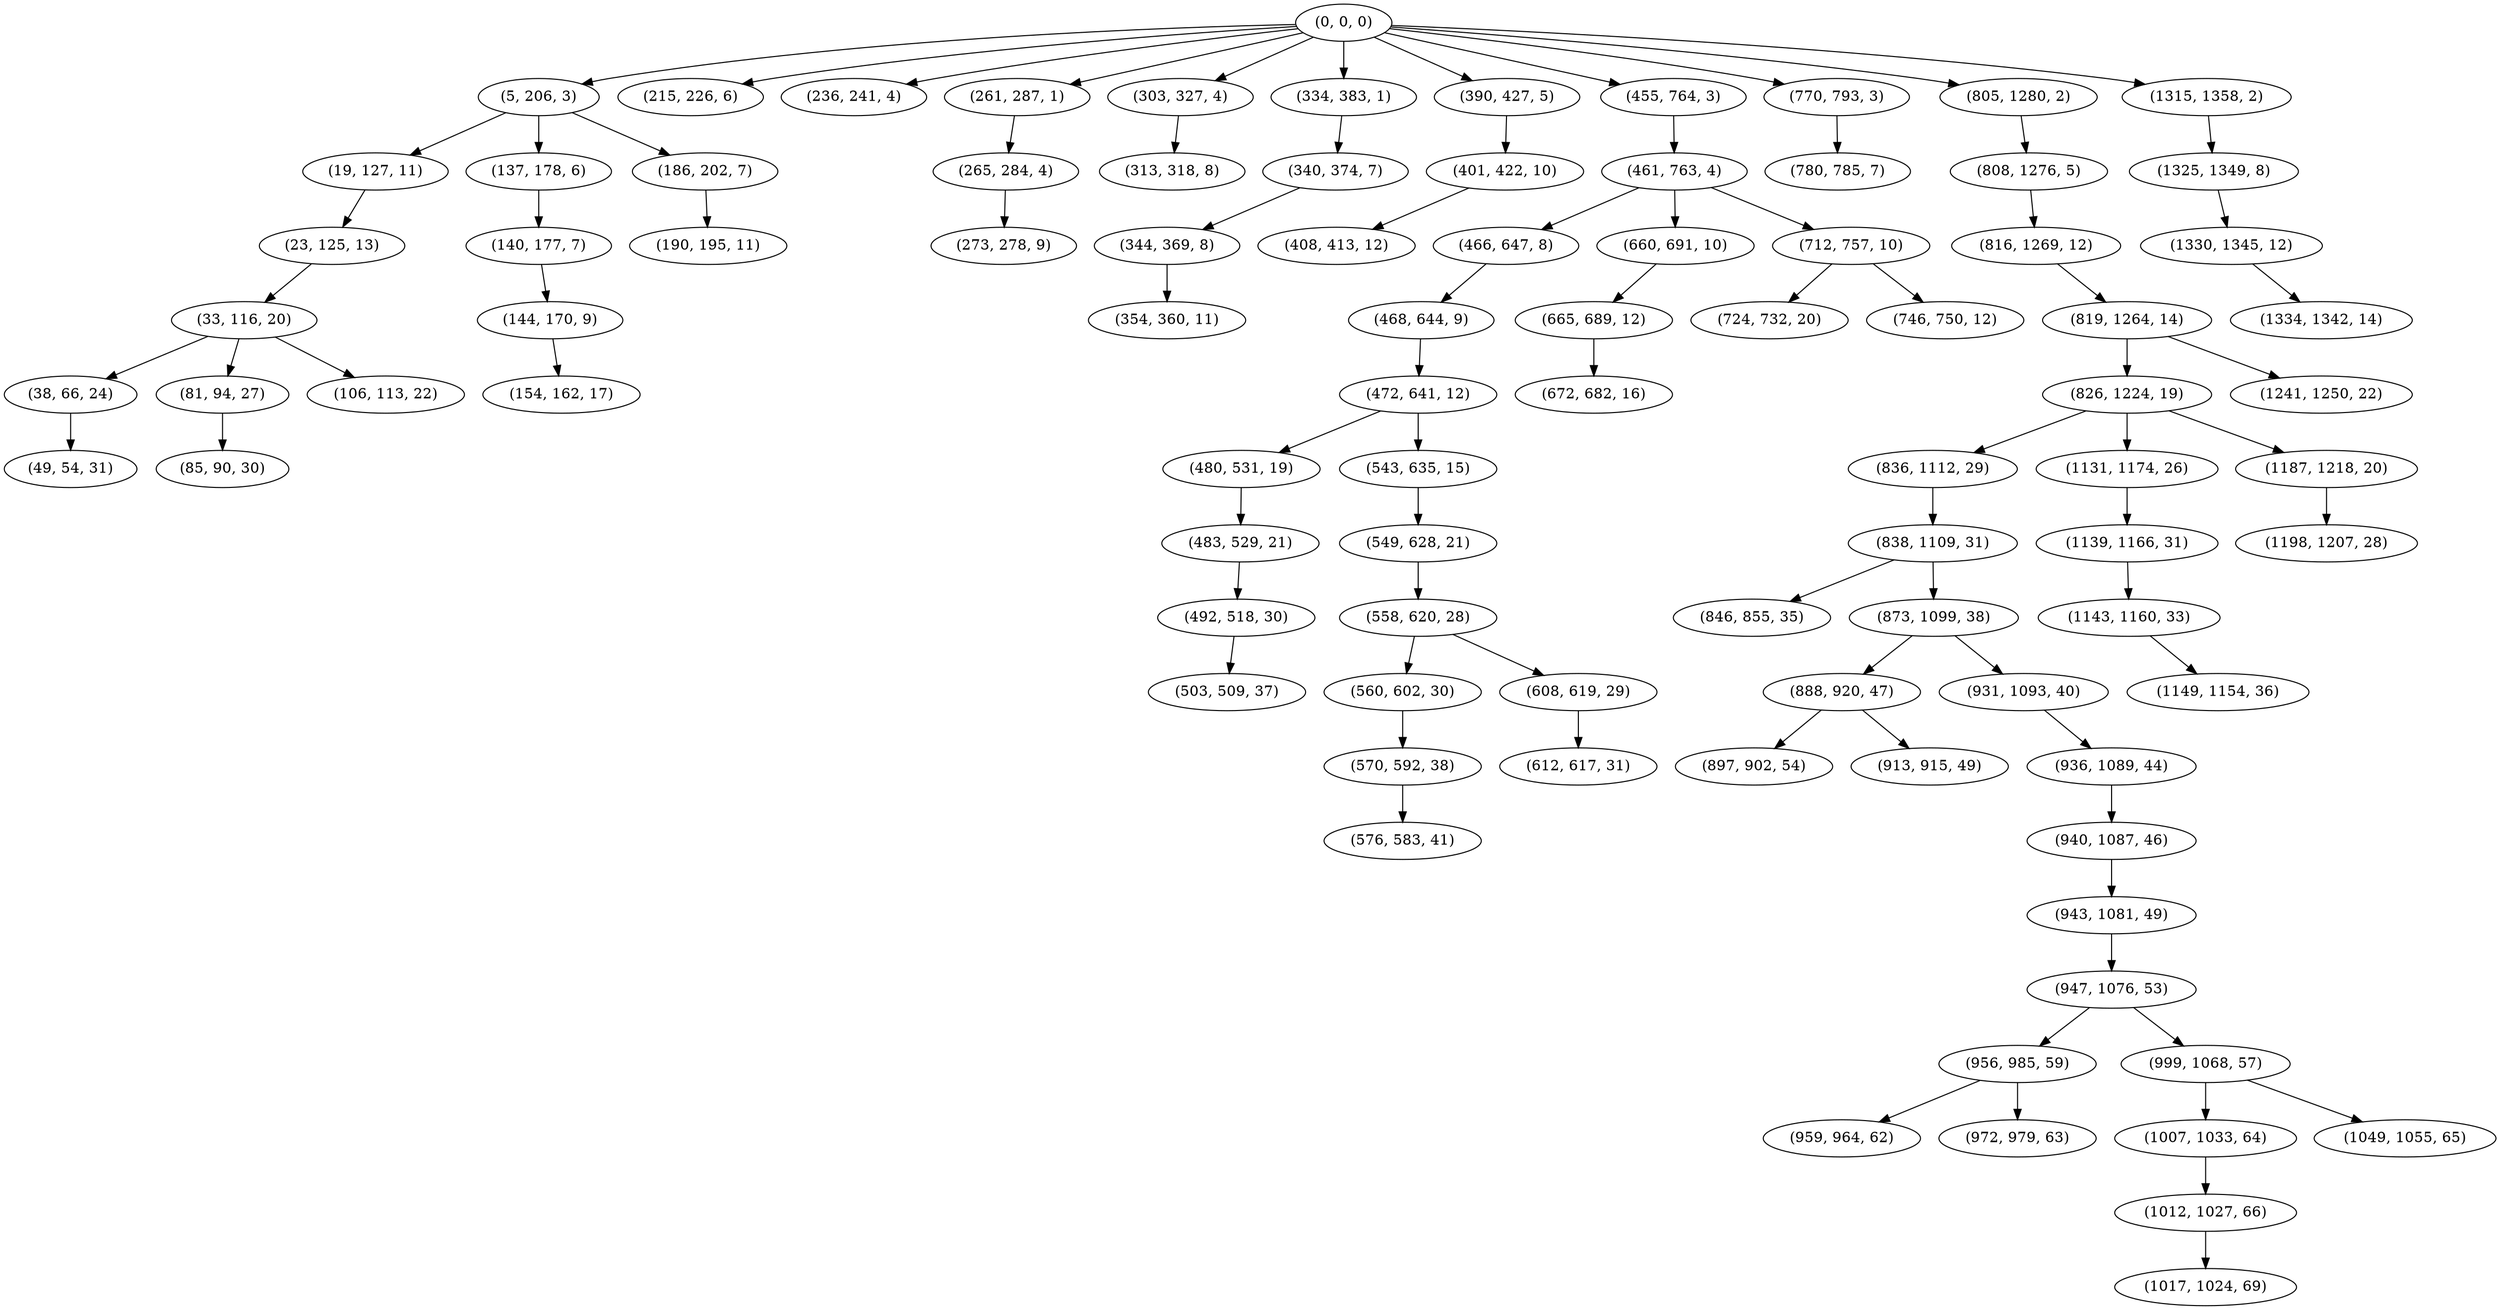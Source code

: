 digraph tree {
    "(0, 0, 0)";
    "(5, 206, 3)";
    "(19, 127, 11)";
    "(23, 125, 13)";
    "(33, 116, 20)";
    "(38, 66, 24)";
    "(49, 54, 31)";
    "(81, 94, 27)";
    "(85, 90, 30)";
    "(106, 113, 22)";
    "(137, 178, 6)";
    "(140, 177, 7)";
    "(144, 170, 9)";
    "(154, 162, 17)";
    "(186, 202, 7)";
    "(190, 195, 11)";
    "(215, 226, 6)";
    "(236, 241, 4)";
    "(261, 287, 1)";
    "(265, 284, 4)";
    "(273, 278, 9)";
    "(303, 327, 4)";
    "(313, 318, 8)";
    "(334, 383, 1)";
    "(340, 374, 7)";
    "(344, 369, 8)";
    "(354, 360, 11)";
    "(390, 427, 5)";
    "(401, 422, 10)";
    "(408, 413, 12)";
    "(455, 764, 3)";
    "(461, 763, 4)";
    "(466, 647, 8)";
    "(468, 644, 9)";
    "(472, 641, 12)";
    "(480, 531, 19)";
    "(483, 529, 21)";
    "(492, 518, 30)";
    "(503, 509, 37)";
    "(543, 635, 15)";
    "(549, 628, 21)";
    "(558, 620, 28)";
    "(560, 602, 30)";
    "(570, 592, 38)";
    "(576, 583, 41)";
    "(608, 619, 29)";
    "(612, 617, 31)";
    "(660, 691, 10)";
    "(665, 689, 12)";
    "(672, 682, 16)";
    "(712, 757, 10)";
    "(724, 732, 20)";
    "(746, 750, 12)";
    "(770, 793, 3)";
    "(780, 785, 7)";
    "(805, 1280, 2)";
    "(808, 1276, 5)";
    "(816, 1269, 12)";
    "(819, 1264, 14)";
    "(826, 1224, 19)";
    "(836, 1112, 29)";
    "(838, 1109, 31)";
    "(846, 855, 35)";
    "(873, 1099, 38)";
    "(888, 920, 47)";
    "(897, 902, 54)";
    "(913, 915, 49)";
    "(931, 1093, 40)";
    "(936, 1089, 44)";
    "(940, 1087, 46)";
    "(943, 1081, 49)";
    "(947, 1076, 53)";
    "(956, 985, 59)";
    "(959, 964, 62)";
    "(972, 979, 63)";
    "(999, 1068, 57)";
    "(1007, 1033, 64)";
    "(1012, 1027, 66)";
    "(1017, 1024, 69)";
    "(1049, 1055, 65)";
    "(1131, 1174, 26)";
    "(1139, 1166, 31)";
    "(1143, 1160, 33)";
    "(1149, 1154, 36)";
    "(1187, 1218, 20)";
    "(1198, 1207, 28)";
    "(1241, 1250, 22)";
    "(1315, 1358, 2)";
    "(1325, 1349, 8)";
    "(1330, 1345, 12)";
    "(1334, 1342, 14)";
    "(0, 0, 0)" -> "(5, 206, 3)";
    "(0, 0, 0)" -> "(215, 226, 6)";
    "(0, 0, 0)" -> "(236, 241, 4)";
    "(0, 0, 0)" -> "(261, 287, 1)";
    "(0, 0, 0)" -> "(303, 327, 4)";
    "(0, 0, 0)" -> "(334, 383, 1)";
    "(0, 0, 0)" -> "(390, 427, 5)";
    "(0, 0, 0)" -> "(455, 764, 3)";
    "(0, 0, 0)" -> "(770, 793, 3)";
    "(0, 0, 0)" -> "(805, 1280, 2)";
    "(0, 0, 0)" -> "(1315, 1358, 2)";
    "(5, 206, 3)" -> "(19, 127, 11)";
    "(5, 206, 3)" -> "(137, 178, 6)";
    "(5, 206, 3)" -> "(186, 202, 7)";
    "(19, 127, 11)" -> "(23, 125, 13)";
    "(23, 125, 13)" -> "(33, 116, 20)";
    "(33, 116, 20)" -> "(38, 66, 24)";
    "(33, 116, 20)" -> "(81, 94, 27)";
    "(33, 116, 20)" -> "(106, 113, 22)";
    "(38, 66, 24)" -> "(49, 54, 31)";
    "(81, 94, 27)" -> "(85, 90, 30)";
    "(137, 178, 6)" -> "(140, 177, 7)";
    "(140, 177, 7)" -> "(144, 170, 9)";
    "(144, 170, 9)" -> "(154, 162, 17)";
    "(186, 202, 7)" -> "(190, 195, 11)";
    "(261, 287, 1)" -> "(265, 284, 4)";
    "(265, 284, 4)" -> "(273, 278, 9)";
    "(303, 327, 4)" -> "(313, 318, 8)";
    "(334, 383, 1)" -> "(340, 374, 7)";
    "(340, 374, 7)" -> "(344, 369, 8)";
    "(344, 369, 8)" -> "(354, 360, 11)";
    "(390, 427, 5)" -> "(401, 422, 10)";
    "(401, 422, 10)" -> "(408, 413, 12)";
    "(455, 764, 3)" -> "(461, 763, 4)";
    "(461, 763, 4)" -> "(466, 647, 8)";
    "(461, 763, 4)" -> "(660, 691, 10)";
    "(461, 763, 4)" -> "(712, 757, 10)";
    "(466, 647, 8)" -> "(468, 644, 9)";
    "(468, 644, 9)" -> "(472, 641, 12)";
    "(472, 641, 12)" -> "(480, 531, 19)";
    "(472, 641, 12)" -> "(543, 635, 15)";
    "(480, 531, 19)" -> "(483, 529, 21)";
    "(483, 529, 21)" -> "(492, 518, 30)";
    "(492, 518, 30)" -> "(503, 509, 37)";
    "(543, 635, 15)" -> "(549, 628, 21)";
    "(549, 628, 21)" -> "(558, 620, 28)";
    "(558, 620, 28)" -> "(560, 602, 30)";
    "(558, 620, 28)" -> "(608, 619, 29)";
    "(560, 602, 30)" -> "(570, 592, 38)";
    "(570, 592, 38)" -> "(576, 583, 41)";
    "(608, 619, 29)" -> "(612, 617, 31)";
    "(660, 691, 10)" -> "(665, 689, 12)";
    "(665, 689, 12)" -> "(672, 682, 16)";
    "(712, 757, 10)" -> "(724, 732, 20)";
    "(712, 757, 10)" -> "(746, 750, 12)";
    "(770, 793, 3)" -> "(780, 785, 7)";
    "(805, 1280, 2)" -> "(808, 1276, 5)";
    "(808, 1276, 5)" -> "(816, 1269, 12)";
    "(816, 1269, 12)" -> "(819, 1264, 14)";
    "(819, 1264, 14)" -> "(826, 1224, 19)";
    "(819, 1264, 14)" -> "(1241, 1250, 22)";
    "(826, 1224, 19)" -> "(836, 1112, 29)";
    "(826, 1224, 19)" -> "(1131, 1174, 26)";
    "(826, 1224, 19)" -> "(1187, 1218, 20)";
    "(836, 1112, 29)" -> "(838, 1109, 31)";
    "(838, 1109, 31)" -> "(846, 855, 35)";
    "(838, 1109, 31)" -> "(873, 1099, 38)";
    "(873, 1099, 38)" -> "(888, 920, 47)";
    "(873, 1099, 38)" -> "(931, 1093, 40)";
    "(888, 920, 47)" -> "(897, 902, 54)";
    "(888, 920, 47)" -> "(913, 915, 49)";
    "(931, 1093, 40)" -> "(936, 1089, 44)";
    "(936, 1089, 44)" -> "(940, 1087, 46)";
    "(940, 1087, 46)" -> "(943, 1081, 49)";
    "(943, 1081, 49)" -> "(947, 1076, 53)";
    "(947, 1076, 53)" -> "(956, 985, 59)";
    "(947, 1076, 53)" -> "(999, 1068, 57)";
    "(956, 985, 59)" -> "(959, 964, 62)";
    "(956, 985, 59)" -> "(972, 979, 63)";
    "(999, 1068, 57)" -> "(1007, 1033, 64)";
    "(999, 1068, 57)" -> "(1049, 1055, 65)";
    "(1007, 1033, 64)" -> "(1012, 1027, 66)";
    "(1012, 1027, 66)" -> "(1017, 1024, 69)";
    "(1131, 1174, 26)" -> "(1139, 1166, 31)";
    "(1139, 1166, 31)" -> "(1143, 1160, 33)";
    "(1143, 1160, 33)" -> "(1149, 1154, 36)";
    "(1187, 1218, 20)" -> "(1198, 1207, 28)";
    "(1315, 1358, 2)" -> "(1325, 1349, 8)";
    "(1325, 1349, 8)" -> "(1330, 1345, 12)";
    "(1330, 1345, 12)" -> "(1334, 1342, 14)";
}
